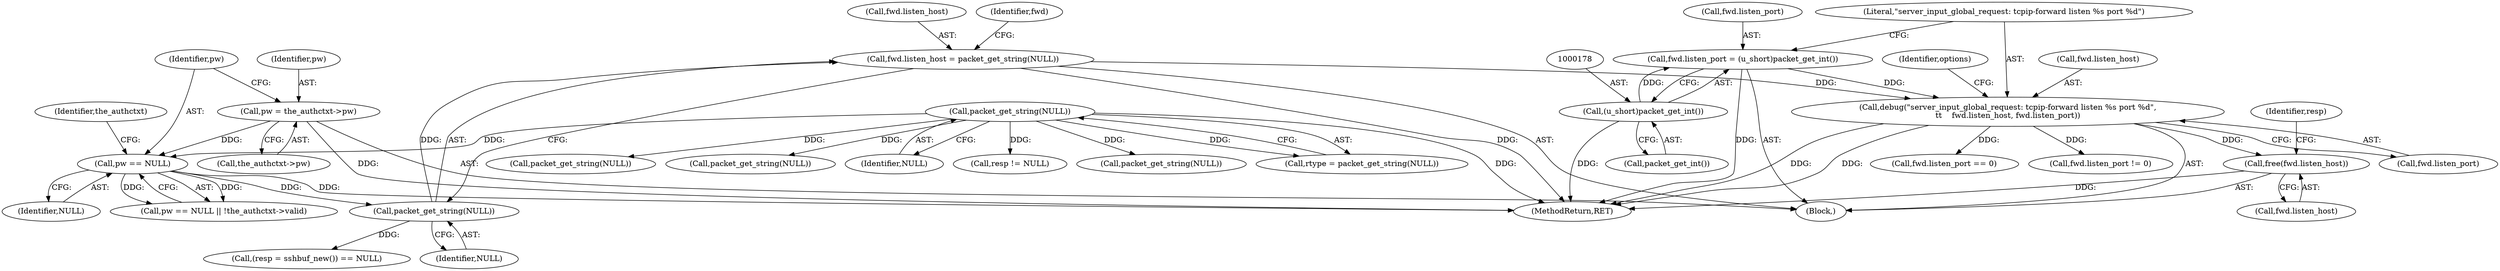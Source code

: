 digraph "0_src_c76fac666ea038753294f2ac94d310f8adece9ce@API" {
"1000245" [label="(Call,free(fwd.listen_host))"];
"1000180" [label="(Call,debug(\"server_input_global_request: tcpip-forward listen %s port %d\",\n\t\t    fwd.listen_host, fwd.listen_port))"];
"1000167" [label="(Call,fwd.listen_host = packet_get_string(NULL))"];
"1000171" [label="(Call,packet_get_string(NULL))"];
"1000152" [label="(Call,pw == NULL)"];
"1000145" [label="(Call,pw = the_authctxt->pw)"];
"1000127" [label="(Call,packet_get_string(NULL))"];
"1000173" [label="(Call,fwd.listen_port = (u_short)packet_get_int())"];
"1000177" [label="(Call,(u_short)packet_get_int())"];
"1000173" [label="(Call,fwd.listen_port = (u_short)packet_get_int())"];
"1000294" [label="(Call,packet_get_string(NULL))"];
"1000177" [label="(Call,(u_short)packet_get_int())"];
"1000477" [label="(MethodReturn,RET)"];
"1000128" [label="(Identifier,NULL)"];
"1000168" [label="(Call,fwd.listen_host)"];
"1000252" [label="(Identifier,resp)"];
"1000152" [label="(Call,pw == NULL)"];
"1000125" [label="(Call,rtype = packet_get_string(NULL))"];
"1000182" [label="(Call,fwd.listen_host)"];
"1000174" [label="(Call,fwd.listen_port)"];
"1000142" [label="(Block,)"];
"1000250" [label="(Call,(resp = sshbuf_new()) == NULL)"];
"1000145" [label="(Call,pw = the_authctxt->pw)"];
"1000171" [label="(Call,packet_get_string(NULL))"];
"1000157" [label="(Identifier,the_authctxt)"];
"1000127" [label="(Call,packet_get_string(NULL))"];
"1000213" [label="(Call,fwd.listen_port != 0)"];
"1000405" [label="(Call,packet_get_string(NULL))"];
"1000146" [label="(Identifier,pw)"];
"1000245" [label="(Call,free(fwd.listen_host))"];
"1000175" [label="(Identifier,fwd)"];
"1000180" [label="(Call,debug(\"server_input_global_request: tcpip-forward listen %s port %d\",\n\t\t    fwd.listen_host, fwd.listen_port))"];
"1000153" [label="(Identifier,pw)"];
"1000340" [label="(Call,packet_get_string(NULL))"];
"1000154" [label="(Identifier,NULL)"];
"1000172" [label="(Identifier,NULL)"];
"1000246" [label="(Call,fwd.listen_host)"];
"1000147" [label="(Call,the_authctxt->pw)"];
"1000179" [label="(Call,packet_get_int())"];
"1000181" [label="(Literal,\"server_input_global_request: tcpip-forward listen %s port %d\")"];
"1000193" [label="(Identifier,options)"];
"1000167" [label="(Call,fwd.listen_host = packet_get_string(NULL))"];
"1000185" [label="(Call,fwd.listen_port)"];
"1000151" [label="(Call,pw == NULL || !the_authctxt->valid)"];
"1000207" [label="(Call,fwd.listen_port == 0)"];
"1000460" [label="(Call,resp != NULL)"];
"1000245" -> "1000142"  [label="AST: "];
"1000245" -> "1000246"  [label="CFG: "];
"1000246" -> "1000245"  [label="AST: "];
"1000252" -> "1000245"  [label="CFG: "];
"1000245" -> "1000477"  [label="DDG: "];
"1000180" -> "1000245"  [label="DDG: "];
"1000180" -> "1000142"  [label="AST: "];
"1000180" -> "1000185"  [label="CFG: "];
"1000181" -> "1000180"  [label="AST: "];
"1000182" -> "1000180"  [label="AST: "];
"1000185" -> "1000180"  [label="AST: "];
"1000193" -> "1000180"  [label="CFG: "];
"1000180" -> "1000477"  [label="DDG: "];
"1000180" -> "1000477"  [label="DDG: "];
"1000167" -> "1000180"  [label="DDG: "];
"1000173" -> "1000180"  [label="DDG: "];
"1000180" -> "1000207"  [label="DDG: "];
"1000180" -> "1000213"  [label="DDG: "];
"1000167" -> "1000142"  [label="AST: "];
"1000167" -> "1000171"  [label="CFG: "];
"1000168" -> "1000167"  [label="AST: "];
"1000171" -> "1000167"  [label="AST: "];
"1000175" -> "1000167"  [label="CFG: "];
"1000167" -> "1000477"  [label="DDG: "];
"1000171" -> "1000167"  [label="DDG: "];
"1000171" -> "1000172"  [label="CFG: "];
"1000172" -> "1000171"  [label="AST: "];
"1000152" -> "1000171"  [label="DDG: "];
"1000171" -> "1000250"  [label="DDG: "];
"1000152" -> "1000151"  [label="AST: "];
"1000152" -> "1000154"  [label="CFG: "];
"1000153" -> "1000152"  [label="AST: "];
"1000154" -> "1000152"  [label="AST: "];
"1000157" -> "1000152"  [label="CFG: "];
"1000151" -> "1000152"  [label="CFG: "];
"1000152" -> "1000477"  [label="DDG: "];
"1000152" -> "1000151"  [label="DDG: "];
"1000152" -> "1000151"  [label="DDG: "];
"1000145" -> "1000152"  [label="DDG: "];
"1000127" -> "1000152"  [label="DDG: "];
"1000145" -> "1000142"  [label="AST: "];
"1000145" -> "1000147"  [label="CFG: "];
"1000146" -> "1000145"  [label="AST: "];
"1000147" -> "1000145"  [label="AST: "];
"1000153" -> "1000145"  [label="CFG: "];
"1000145" -> "1000477"  [label="DDG: "];
"1000127" -> "1000125"  [label="AST: "];
"1000127" -> "1000128"  [label="CFG: "];
"1000128" -> "1000127"  [label="AST: "];
"1000125" -> "1000127"  [label="CFG: "];
"1000127" -> "1000477"  [label="DDG: "];
"1000127" -> "1000125"  [label="DDG: "];
"1000127" -> "1000294"  [label="DDG: "];
"1000127" -> "1000340"  [label="DDG: "];
"1000127" -> "1000405"  [label="DDG: "];
"1000127" -> "1000460"  [label="DDG: "];
"1000173" -> "1000142"  [label="AST: "];
"1000173" -> "1000177"  [label="CFG: "];
"1000174" -> "1000173"  [label="AST: "];
"1000177" -> "1000173"  [label="AST: "];
"1000181" -> "1000173"  [label="CFG: "];
"1000173" -> "1000477"  [label="DDG: "];
"1000177" -> "1000173"  [label="DDG: "];
"1000177" -> "1000179"  [label="CFG: "];
"1000178" -> "1000177"  [label="AST: "];
"1000179" -> "1000177"  [label="AST: "];
"1000177" -> "1000477"  [label="DDG: "];
}
